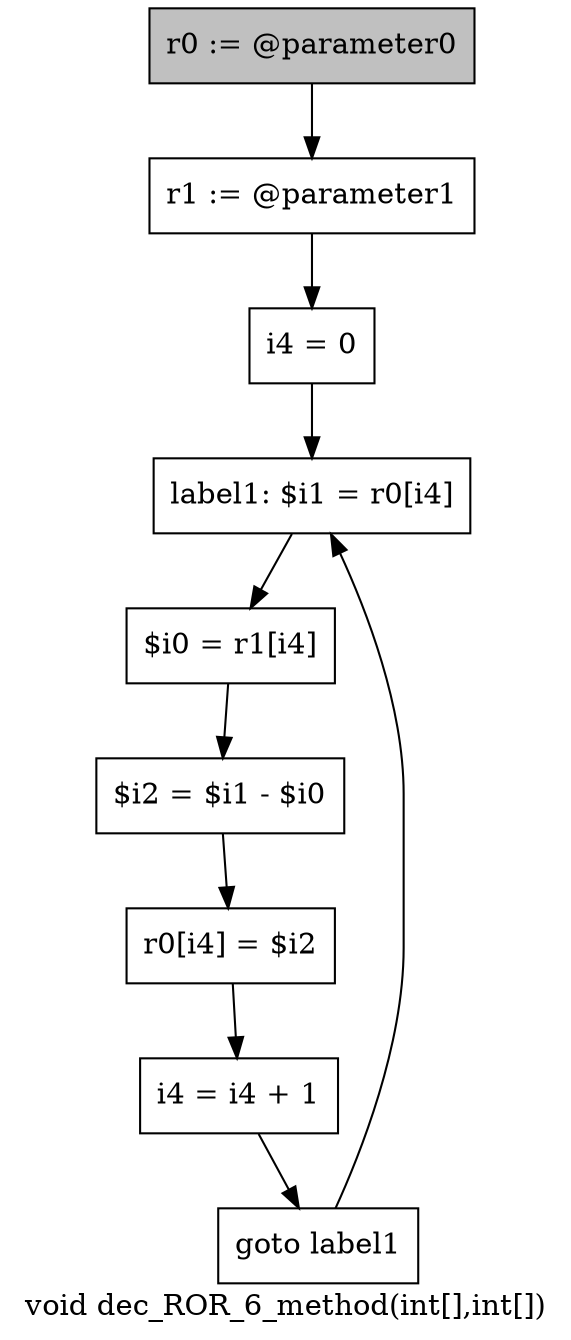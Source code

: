 digraph "void dec_ROR_6_method(int[],int[])" {
    label="void dec_ROR_6_method(int[],int[])";
    node [shape=box];
    "0" [style=filled,fillcolor=gray,label="r0 := @parameter0",];
    "1" [label="r1 := @parameter1",];
    "0"->"1";
    "2" [label="i4 = 0",];
    "1"->"2";
    "3" [label="label1: $i1 = r0[i4]",];
    "2"->"3";
    "4" [label="$i0 = r1[i4]",];
    "3"->"4";
    "5" [label="$i2 = $i1 - $i0",];
    "4"->"5";
    "6" [label="r0[i4] = $i2",];
    "5"->"6";
    "7" [label="i4 = i4 + 1",];
    "6"->"7";
    "8" [label="goto label1",];
    "7"->"8";
    "8"->"3";
}
